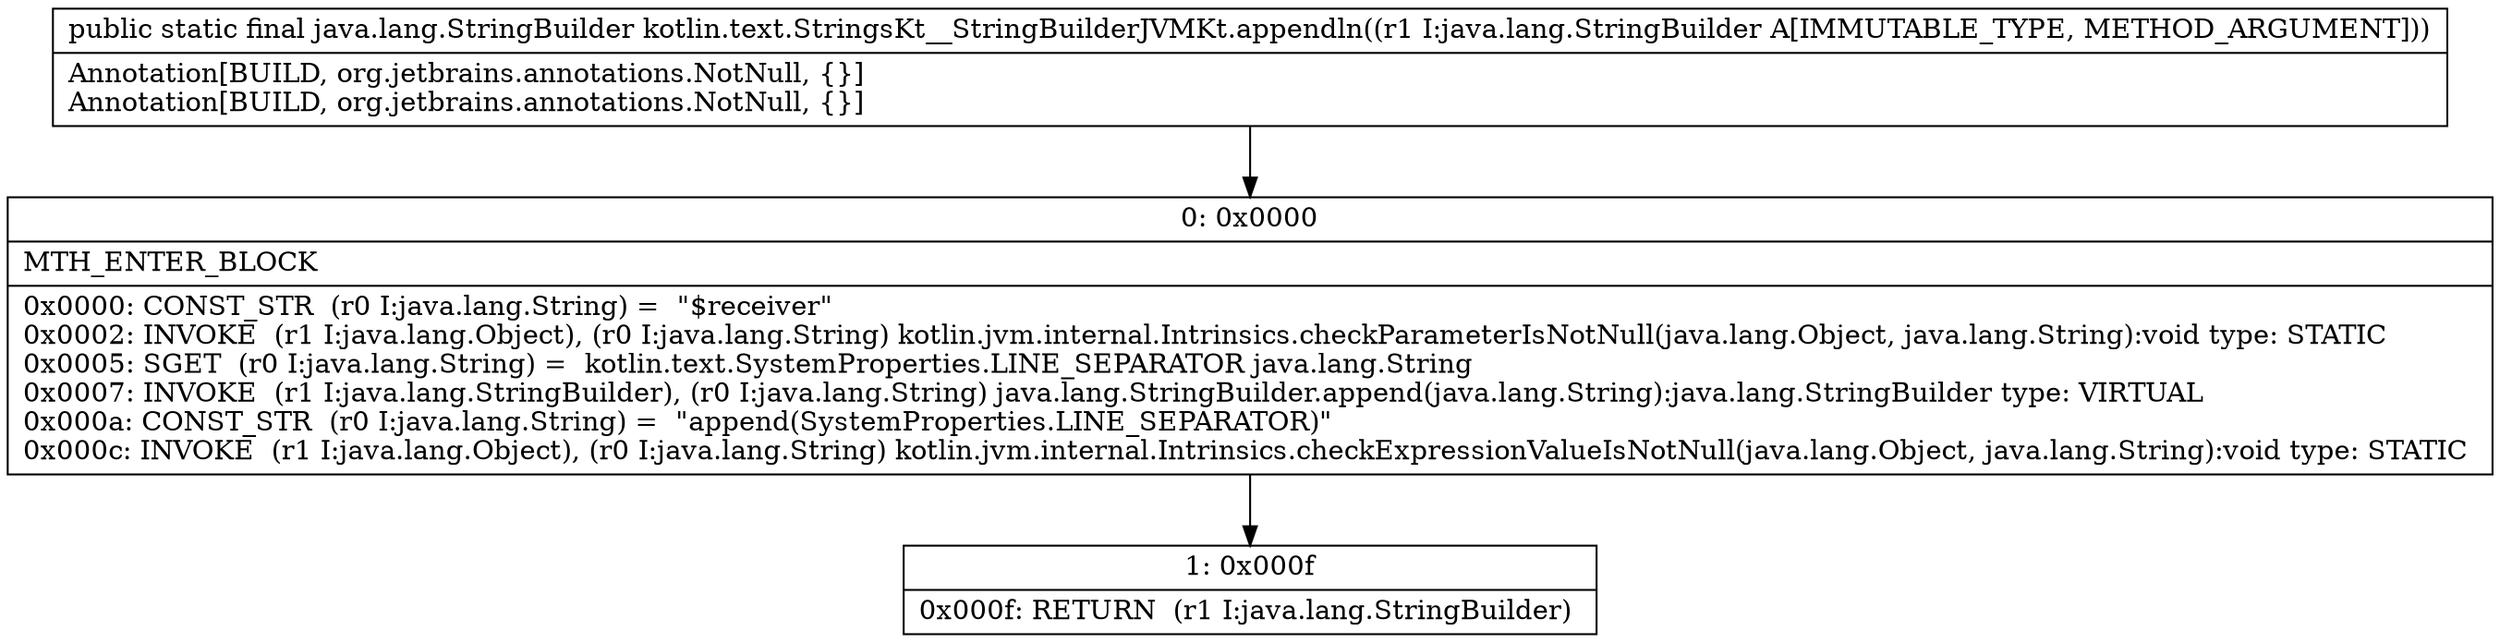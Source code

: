 digraph "CFG forkotlin.text.StringsKt__StringBuilderJVMKt.appendln(Ljava\/lang\/StringBuilder;)Ljava\/lang\/StringBuilder;" {
Node_0 [shape=record,label="{0\:\ 0x0000|MTH_ENTER_BLOCK\l|0x0000: CONST_STR  (r0 I:java.lang.String) =  \"$receiver\" \l0x0002: INVOKE  (r1 I:java.lang.Object), (r0 I:java.lang.String) kotlin.jvm.internal.Intrinsics.checkParameterIsNotNull(java.lang.Object, java.lang.String):void type: STATIC \l0x0005: SGET  (r0 I:java.lang.String) =  kotlin.text.SystemProperties.LINE_SEPARATOR java.lang.String \l0x0007: INVOKE  (r1 I:java.lang.StringBuilder), (r0 I:java.lang.String) java.lang.StringBuilder.append(java.lang.String):java.lang.StringBuilder type: VIRTUAL \l0x000a: CONST_STR  (r0 I:java.lang.String) =  \"append(SystemProperties.LINE_SEPARATOR)\" \l0x000c: INVOKE  (r1 I:java.lang.Object), (r0 I:java.lang.String) kotlin.jvm.internal.Intrinsics.checkExpressionValueIsNotNull(java.lang.Object, java.lang.String):void type: STATIC \l}"];
Node_1 [shape=record,label="{1\:\ 0x000f|0x000f: RETURN  (r1 I:java.lang.StringBuilder) \l}"];
MethodNode[shape=record,label="{public static final java.lang.StringBuilder kotlin.text.StringsKt__StringBuilderJVMKt.appendln((r1 I:java.lang.StringBuilder A[IMMUTABLE_TYPE, METHOD_ARGUMENT]))  | Annotation[BUILD, org.jetbrains.annotations.NotNull, \{\}]\lAnnotation[BUILD, org.jetbrains.annotations.NotNull, \{\}]\l}"];
MethodNode -> Node_0;
Node_0 -> Node_1;
}

